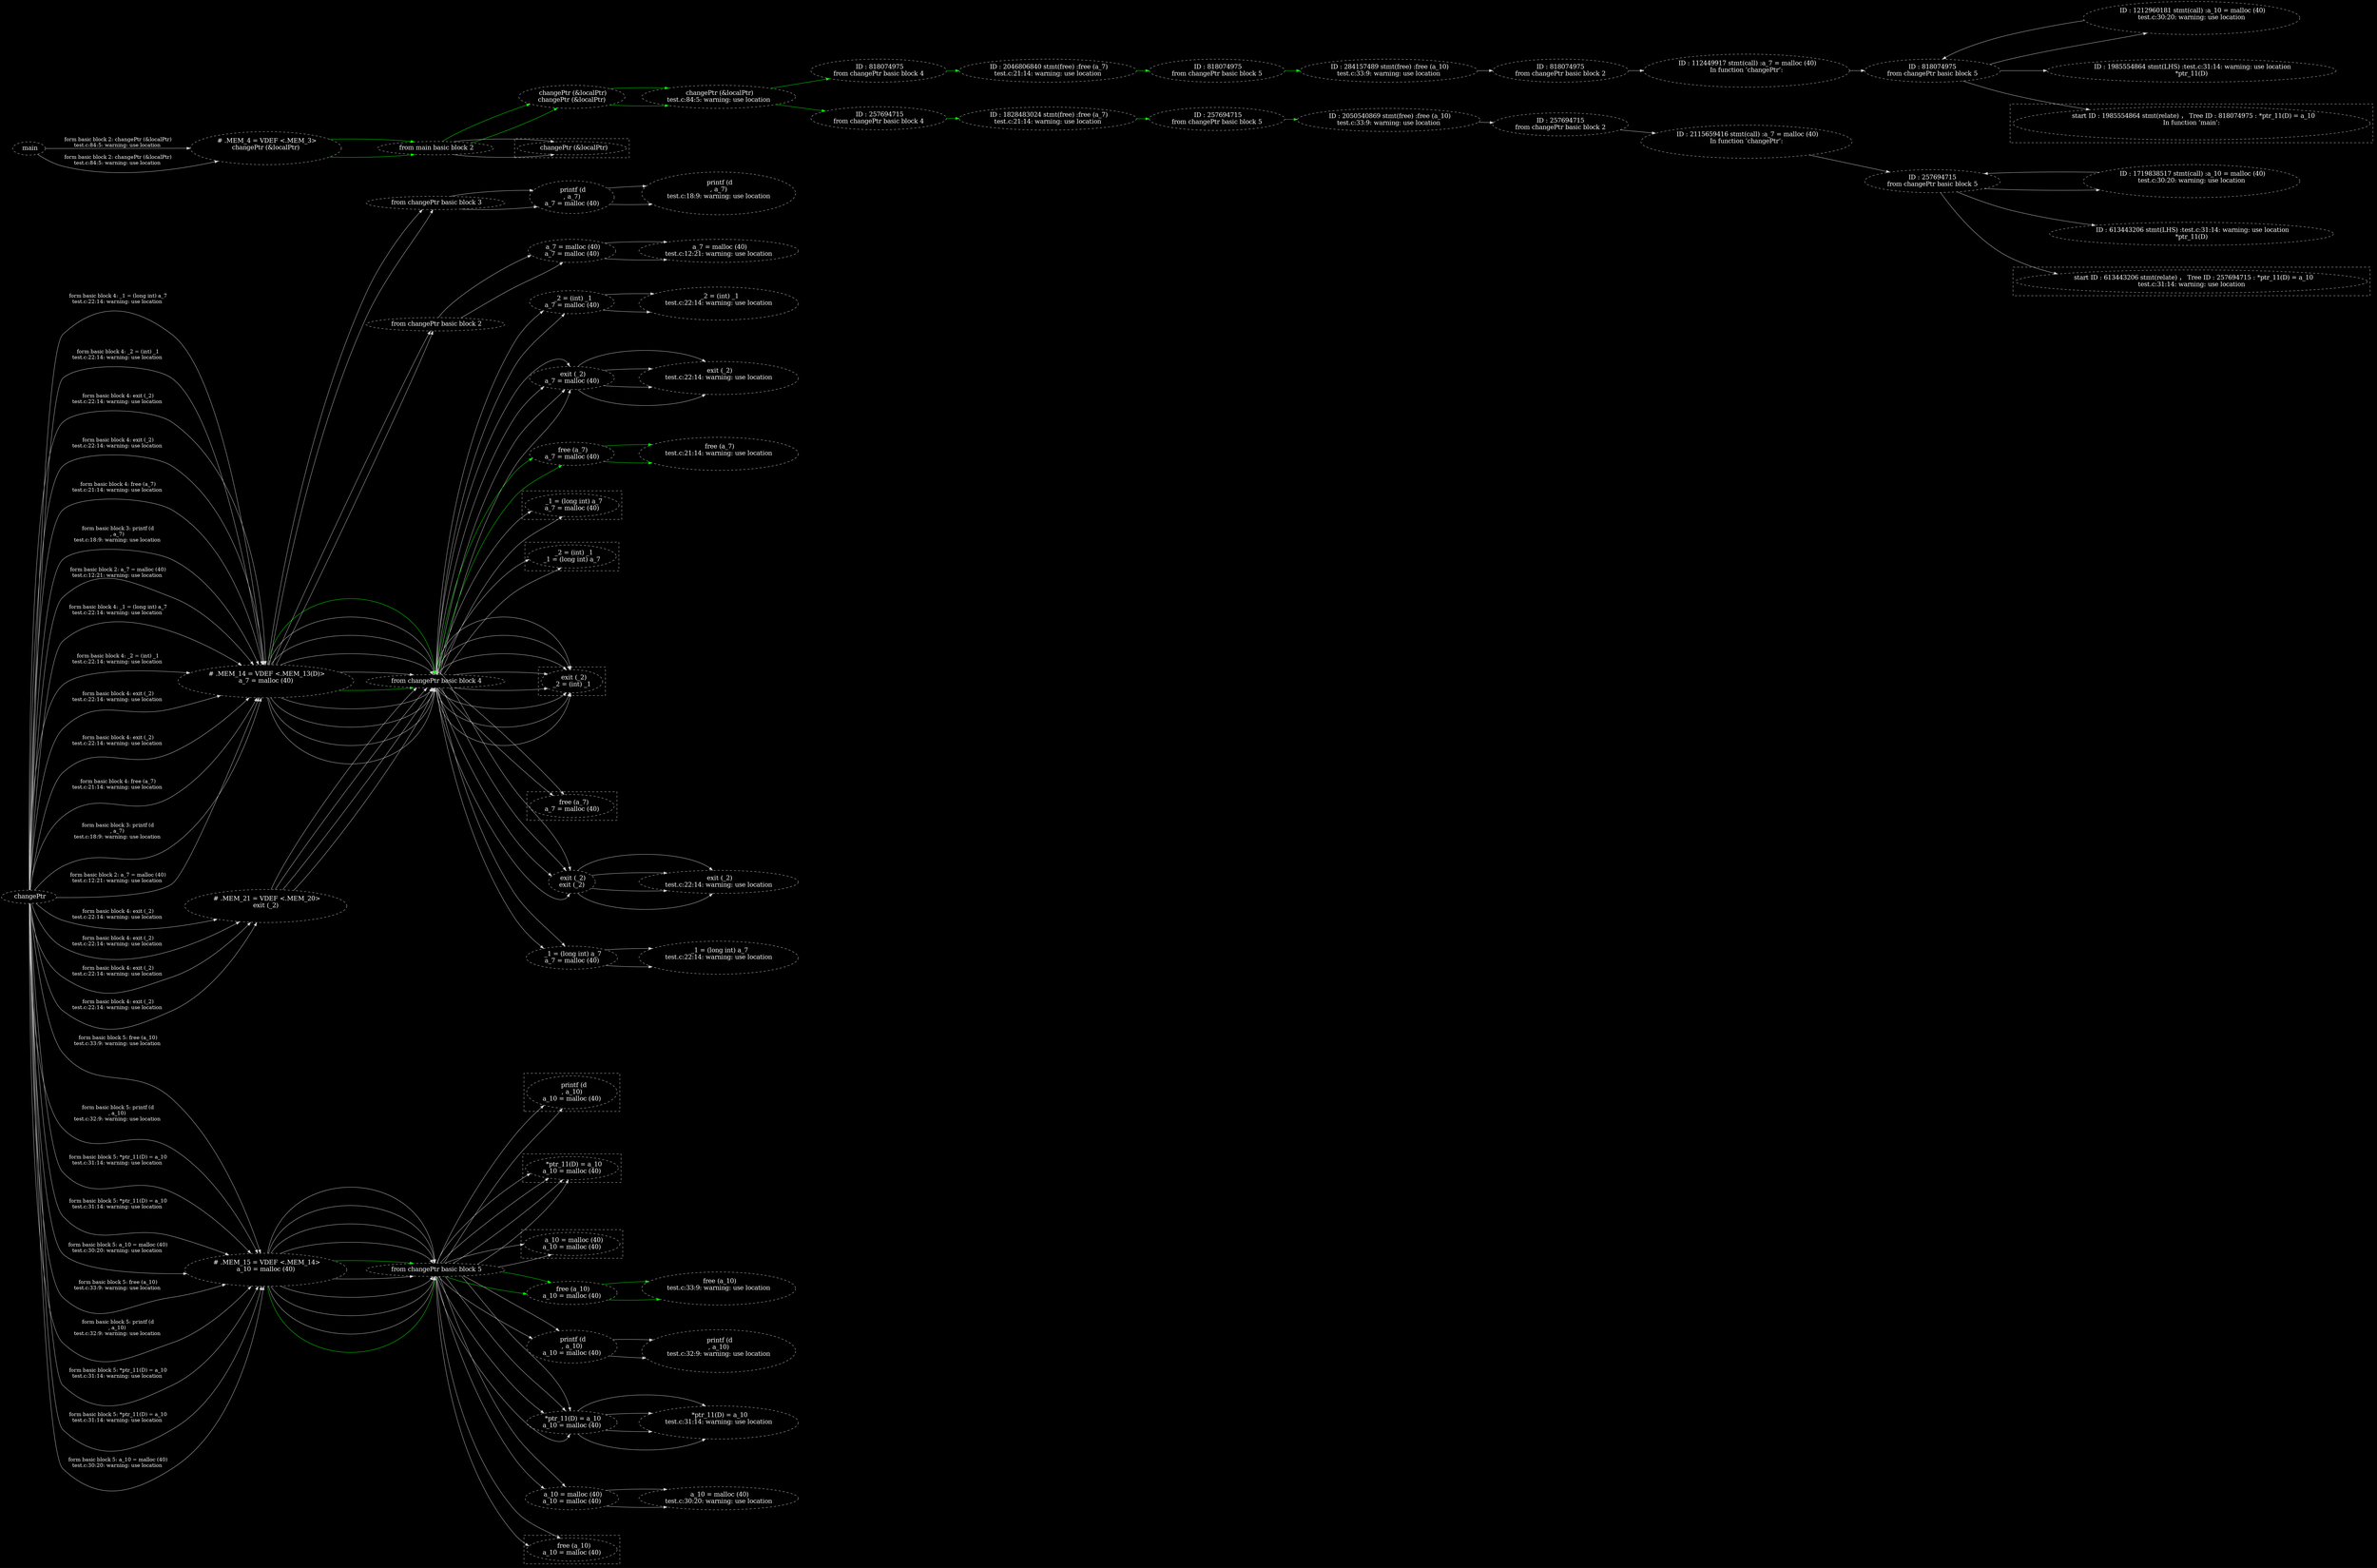 digraph {   graph [bgcolor=black];node [fillcolor=black color=lightgray     fontsize = 18 fontcolor=white  style="filled,dashed"]; edge [color=lightgray]; constraint=false ;rankdir = LR; rank=same; nodesep=1.0; 


" changePtr
"->


" # .MEM_14 = VDEF <.MEM_13(D)>
a_7 = malloc (40)

"

[fontsize = 15 fontcolor=white;label=" form basic block 4: _1 = (long int) a_7
test.c:22:14: warning: use location

" ]

" # .MEM_14 = VDEF <.MEM_13(D)>
a_7 = malloc (40)

"->

" from changePtr basic block 4"

->" _1 = (long int) a_7
a_7 = malloc (40)
"

->" _1 = (long int) a_7
test.c:22:14: warning: use location

"

" changePtr
"->


" # .MEM_14 = VDEF <.MEM_13(D)>
a_7 = malloc (40)

"

[fontsize = 15 fontcolor=white;label=" form basic block 4: _2 = (int) _1
test.c:22:14: warning: use location

" ]

" # .MEM_14 = VDEF <.MEM_13(D)>
a_7 = malloc (40)

"->

" from changePtr basic block 4"

->" _2 = (int) _1
a_7 = malloc (40)
"

->" _2 = (int) _1
test.c:22:14: warning: use location

"

" changePtr
"->


" # .MEM_14 = VDEF <.MEM_13(D)>
a_7 = malloc (40)

"

[fontsize = 15 fontcolor=white;label=" form basic block 4: exit (_2)
test.c:22:14: warning: use location

" ]

" # .MEM_14 = VDEF <.MEM_13(D)>
a_7 = malloc (40)

"->

" from changePtr basic block 4"

->" exit (_2)
a_7 = malloc (40)
"

->" exit (_2)
test.c:22:14: warning: use location

"


" changePtr
"->


" # .MEM_14 = VDEF <.MEM_13(D)>
a_7 = malloc (40)

"

[fontsize = 15 fontcolor=white;label=" form basic block 4: exit (_2)
test.c:22:14: warning: use location

" ]

" # .MEM_14 = VDEF <.MEM_13(D)>
a_7 = malloc (40)

"->

" from changePtr basic block 4"

->" exit (_2)
a_7 = malloc (40)
"

->" exit (_2)
test.c:22:14: warning: use location

"


" changePtr
"->


" # .MEM_14 = VDEF <.MEM_13(D)>
a_7 = malloc (40)

"

[fontsize = 15 fontcolor=white;label=" form basic block 4: free (a_7)
test.c:21:14: warning: use location

" ]

" # .MEM_14 = VDEF <.MEM_13(D)>
a_7 = malloc (40)

"->

" from changePtr basic block 4"

->" free (a_7)
a_7 = malloc (40)
"

->" free (a_7)
test.c:21:14: warning: use location

"

[color="green" ]


" changePtr
"->


" # .MEM_14 = VDEF <.MEM_13(D)>
a_7 = malloc (40)

"

[fontsize = 15 fontcolor=white;label=" form basic block 3: printf (d
, a_7)
test.c:18:9: warning: use location

" ]

" # .MEM_14 = VDEF <.MEM_13(D)>
a_7 = malloc (40)

"->

" from changePtr basic block 3"

->" printf (d
, a_7)
a_7 = malloc (40)
"

->" printf (d
, a_7)
test.c:18:9: warning: use location

"


" changePtr
"->


" # .MEM_14 = VDEF <.MEM_13(D)>
a_7 = malloc (40)

"

[fontsize = 15 fontcolor=white;label=" form basic block 2: a_7 = malloc (40)
test.c:12:21: warning: use location
" ]

" # .MEM_14 = VDEF <.MEM_13(D)>
a_7 = malloc (40)

"->

" from changePtr basic block 2"

->" a_7 = malloc (40)
a_7 = malloc (40)
"

->" a_7 = malloc (40)
test.c:12:21: warning: use location
"


" from changePtr basic block 4"

->subgraph cluster_1841564185 { color=lightgrey; style ="dashed";"  _1 = (long int) a_7
a_7 = malloc (40)
";}

" from changePtr basic block 4"

->subgraph cluster_412071711 { color=lightgrey; style ="dashed";"  _2 = (int) _1
_1 = (long int) a_7
";}

" from changePtr basic block 4"

->subgraph cluster_1281439748 { color=lightgrey; style ="dashed";"  exit (_2)
_2 = (int) _1
";}

" from changePtr basic block 4"

->subgraph cluster_198574511 { color=lightgrey; style ="dashed";"  exit (_2)
_2 = (int) _1
";}

" from changePtr basic block 4"

->subgraph cluster_1529167009 { color=lightgrey; style ="dashed";"  free (a_7)
a_7 = malloc (40)
";}



 




" changePtr
"->


" # .MEM_21 = VDEF <.MEM_20>
exit (_2)

"

[fontsize = 15 fontcolor=white;label=" form basic block 4: exit (_2)
test.c:22:14: warning: use location
" ]

" # .MEM_21 = VDEF <.MEM_20>
exit (_2)

"->

" from changePtr basic block 4"

->" exit (_2)
exit (_2)
"

->" exit (_2)
test.c:22:14: warning: use location
"


" changePtr
"->


" # .MEM_21 = VDEF <.MEM_20>
exit (_2)

"

[fontsize = 15 fontcolor=white;label=" form basic block 4: exit (_2)
test.c:22:14: warning: use location
" ]

" # .MEM_21 = VDEF <.MEM_20>
exit (_2)

"->

" from changePtr basic block 4"

->" exit (_2)
exit (_2)
"

->" exit (_2)
test.c:22:14: warning: use location
"


" from changePtr basic block 4"

->subgraph cluster_338327682 { color=lightgrey; style ="dashed";"  exit (_2)
_2 = (int) _1
";}

" from changePtr basic block 4"

->subgraph cluster_1276978248 { color=lightgrey; style ="dashed";"  exit (_2)
_2 = (int) _1
";}



 




" changePtr
"->


" # .MEM_15 = VDEF <.MEM_14>
a_10 = malloc (40)

"

[fontsize = 15 fontcolor=white;label=" form basic block 5: free (a_10)
test.c:33:9: warning: use location

" ]

" # .MEM_15 = VDEF <.MEM_14>
a_10 = malloc (40)

"->

" from changePtr basic block 5"

->" free (a_10)
a_10 = malloc (40)
"

->" free (a_10)
test.c:33:9: warning: use location

"

[color="green" ]


" changePtr
"->


" # .MEM_15 = VDEF <.MEM_14>
a_10 = malloc (40)

"

[fontsize = 15 fontcolor=white;label=" form basic block 5: printf (d
, a_10)
test.c:32:9: warning: use location

" ]

" # .MEM_15 = VDEF <.MEM_14>
a_10 = malloc (40)

"->

" from changePtr basic block 5"

->" printf (d
, a_10)
a_10 = malloc (40)
"

->" printf (d
, a_10)
test.c:32:9: warning: use location

"


" changePtr
"->


" # .MEM_15 = VDEF <.MEM_14>
a_10 = malloc (40)

"

[fontsize = 15 fontcolor=white;label=" form basic block 5: *ptr_11(D) = a_10
test.c:31:14: warning: use location

" ]

" # .MEM_15 = VDEF <.MEM_14>
a_10 = malloc (40)

"->

" from changePtr basic block 5"

->" *ptr_11(D) = a_10
a_10 = malloc (40)
"

->" *ptr_11(D) = a_10
test.c:31:14: warning: use location

"


" changePtr
"->


" # .MEM_15 = VDEF <.MEM_14>
a_10 = malloc (40)

"

[fontsize = 15 fontcolor=white;label=" form basic block 5: *ptr_11(D) = a_10
test.c:31:14: warning: use location

" ]

" # .MEM_15 = VDEF <.MEM_14>
a_10 = malloc (40)

"->

" from changePtr basic block 5"

->" *ptr_11(D) = a_10
a_10 = malloc (40)
"

->" *ptr_11(D) = a_10
test.c:31:14: warning: use location

"


" changePtr
"->


" # .MEM_15 = VDEF <.MEM_14>
a_10 = malloc (40)

"

[fontsize = 15 fontcolor=white;label=" form basic block 5: a_10 = malloc (40)
test.c:30:20: warning: use location
" ]

" # .MEM_15 = VDEF <.MEM_14>
a_10 = malloc (40)

"->

" from changePtr basic block 5"

->" a_10 = malloc (40)
a_10 = malloc (40)
"

->" a_10 = malloc (40)
test.c:30:20: warning: use location
"


" from changePtr basic block 5"

->subgraph cluster_1916310124 { color=lightgrey; style ="dashed";"  free (a_10)
a_10 = malloc (40)
";}

" from changePtr basic block 5"

->subgraph cluster_1228108433 { color=lightgrey; style ="dashed";"  printf (d
, a_10)
a_10 = malloc (40)
";}

" from changePtr basic block 5"

->subgraph cluster_1281483133 { color=lightgrey; style ="dashed";"  *ptr_11(D) = a_10
a_10 = malloc (40)
";}

" from changePtr basic block 5"

->subgraph cluster_681949890 { color=lightgrey; style ="dashed";"  *ptr_11(D) = a_10
a_10 = malloc (40)
";}

" from changePtr basic block 5"

->subgraph cluster_1718323178 { color=lightgrey; style ="dashed";"  a_10 = malloc (40)
a_10 = malloc (40)
";}



 




" main
"->


" # .MEM_4 = VDEF <.MEM_3>
changePtr (&localPtr)

"

[fontsize = 15 fontcolor=white;label=" form basic block 2: changePtr (&localPtr)
test.c:84:5: warning: use location
" ]

" # .MEM_4 = VDEF <.MEM_3>
changePtr (&localPtr)

"->

" from main basic block 2"

->" changePtr (&localPtr)
changePtr (&localPtr)
"

->" changePtr (&localPtr)
test.c:84:5: warning: use location
"


->" ID : 818074975
from changePtr basic block 4"->

" ID : 2046806840 stmt(free) :free (a_7)
test.c:21:14: warning: use location
"

[color="green" ]

" ID : 2046806840 stmt(free) :free (a_7)
test.c:21:14: warning: use location
"


->" ID : 818074975
from changePtr basic block 5"->

" ID : 284157489 stmt(free) :free (a_10)
test.c:33:9: warning: use location
"

[color="green" ]

" ID : 284157489 stmt(free) :free (a_10)
test.c:33:9: warning: use location
"


->"ID : 818074975
from changePtr basic block 2"->

" ID : 112449917 stmt(call) :a_7 = malloc (40)
In function ‘changePtr’:

"

->"ID : 818074975
from changePtr basic block 5"->

" ID : 1212960181 stmt(call) :a_10 = malloc (40)
test.c:30:20: warning: use location

"


->"ID : 818074975
from changePtr basic block 5"->


" ID : 1985554864 stmt(LHS) :test.c:31:14: warning: use location
*ptr_11(D)
"


" main
"->


" # .MEM_4 = VDEF <.MEM_3>
changePtr (&localPtr)

"

[fontsize = 15 fontcolor=white;label=" form basic block 2: changePtr (&localPtr)
test.c:84:5: warning: use location
" ]

" # .MEM_4 = VDEF <.MEM_3>
changePtr (&localPtr)

"->

" from main basic block 2"

->" changePtr (&localPtr)
changePtr (&localPtr)
"

->" changePtr (&localPtr)
test.c:84:5: warning: use location
"


->" ID : 257694715
from changePtr basic block 4"->

" ID : 1828483024 stmt(free) :free (a_7)
test.c:21:14: warning: use location
"

[color="green" ]

" ID : 1828483024 stmt(free) :free (a_7)
test.c:21:14: warning: use location
"


->" ID : 257694715
from changePtr basic block 5"->

" ID : 2050540869 stmt(free) :free (a_10)
test.c:33:9: warning: use location
"

[color="green" ]

" ID : 2050540869 stmt(free) :free (a_10)
test.c:33:9: warning: use location
"


->"ID : 257694715
from changePtr basic block 2"->

" ID : 2115659416 stmt(call) :a_7 = malloc (40)
In function ‘changePtr’:

"

->"ID : 257694715
from changePtr basic block 5"->

" ID : 1719838517 stmt(call) :a_10 = malloc (40)
test.c:30:20: warning: use location

"


->"ID : 257694715
from changePtr basic block 5"->


" ID : 613443206 stmt(LHS) :test.c:31:14: warning: use location
*ptr_11(D)
"


" from main basic block 2"

->subgraph cluster_798471252 { color=lightgrey; style ="dashed";"  changePtr (&localPtr)
";}

" from main basic block 2"

->subgraph cluster_2100819071 { color=lightgrey; style ="dashed";"  changePtr (&localPtr)
";}

"ID : 818074975
from changePtr basic block 5"->

subgraph cluster_510700903 { color=lightgrey; style ="dashed";"  start ID : 1985554864 stmt(relate) ， Tree ID : 818074975 : *ptr_11(D) = a_10
In function ‘main’:

";}

"ID : 257694715
from changePtr basic block 5"->

subgraph cluster_711838935 { color=lightgrey; style ="dashed";"  start ID : 613443206 stmt(relate) ， Tree ID : 257694715 : *ptr_11(D) = a_10
test.c:31:14: warning: use location
";}



 




" changePtr
"->


" # .MEM_14 = VDEF <.MEM_13(D)>
a_7 = malloc (40)

"

[fontsize = 15 fontcolor=white;label=" form basic block 4: _1 = (long int) a_7
test.c:22:14: warning: use location

" ]

" # .MEM_14 = VDEF <.MEM_13(D)>
a_7 = malloc (40)

"->

" from changePtr basic block 4"

->" _1 = (long int) a_7
a_7 = malloc (40)
"

->" _1 = (long int) a_7
test.c:22:14: warning: use location

"

" changePtr
"->


" # .MEM_14 = VDEF <.MEM_13(D)>
a_7 = malloc (40)

"

[fontsize = 15 fontcolor=white;label=" form basic block 4: _2 = (int) _1
test.c:22:14: warning: use location

" ]

" # .MEM_14 = VDEF <.MEM_13(D)>
a_7 = malloc (40)

"->

" from changePtr basic block 4"

->" _2 = (int) _1
a_7 = malloc (40)
"

->" _2 = (int) _1
test.c:22:14: warning: use location

"

" changePtr
"->


" # .MEM_14 = VDEF <.MEM_13(D)>
a_7 = malloc (40)

"

[fontsize = 15 fontcolor=white;label=" form basic block 4: exit (_2)
test.c:22:14: warning: use location

" ]

" # .MEM_14 = VDEF <.MEM_13(D)>
a_7 = malloc (40)

"->

" from changePtr basic block 4"

->" exit (_2)
a_7 = malloc (40)
"

->" exit (_2)
test.c:22:14: warning: use location

"


" changePtr
"->


" # .MEM_14 = VDEF <.MEM_13(D)>
a_7 = malloc (40)

"

[fontsize = 15 fontcolor=white;label=" form basic block 4: exit (_2)
test.c:22:14: warning: use location

" ]

" # .MEM_14 = VDEF <.MEM_13(D)>
a_7 = malloc (40)

"->

" from changePtr basic block 4"

->" exit (_2)
a_7 = malloc (40)
"

->" exit (_2)
test.c:22:14: warning: use location

"


" changePtr
"->


" # .MEM_14 = VDEF <.MEM_13(D)>
a_7 = malloc (40)

"

[fontsize = 15 fontcolor=white;label=" form basic block 4: free (a_7)
test.c:21:14: warning: use location

" ]

" # .MEM_14 = VDEF <.MEM_13(D)>
a_7 = malloc (40)

"->

" from changePtr basic block 4"

->" free (a_7)
a_7 = malloc (40)
"

->" free (a_7)
test.c:21:14: warning: use location

"

[color="green" ]


" changePtr
"->


" # .MEM_14 = VDEF <.MEM_13(D)>
a_7 = malloc (40)

"

[fontsize = 15 fontcolor=white;label=" form basic block 3: printf (d
, a_7)
test.c:18:9: warning: use location

" ]

" # .MEM_14 = VDEF <.MEM_13(D)>
a_7 = malloc (40)

"->

" from changePtr basic block 3"

->" printf (d
, a_7)
a_7 = malloc (40)
"

->" printf (d
, a_7)
test.c:18:9: warning: use location

"


" changePtr
"->


" # .MEM_14 = VDEF <.MEM_13(D)>
a_7 = malloc (40)

"

[fontsize = 15 fontcolor=white;label=" form basic block 2: a_7 = malloc (40)
test.c:12:21: warning: use location
" ]

" # .MEM_14 = VDEF <.MEM_13(D)>
a_7 = malloc (40)

"->

" from changePtr basic block 2"

->" a_7 = malloc (40)
a_7 = malloc (40)
"

->" a_7 = malloc (40)
test.c:12:21: warning: use location
"


" from changePtr basic block 4"

->subgraph cluster_890780424 { color=lightgrey; style ="dashed";"  _1 = (long int) a_7
a_7 = malloc (40)
";}

" from changePtr basic block 4"

->subgraph cluster_1661980982 { color=lightgrey; style ="dashed";"  _2 = (int) _1
_1 = (long int) a_7
";}

" from changePtr basic block 4"

->subgraph cluster_1051355345 { color=lightgrey; style ="dashed";"  exit (_2)
_2 = (int) _1
";}

" from changePtr basic block 4"

->subgraph cluster_584860961 { color=lightgrey; style ="dashed";"  exit (_2)
_2 = (int) _1
";}

" from changePtr basic block 4"

->subgraph cluster_2074052693 { color=lightgrey; style ="dashed";"  free (a_7)
a_7 = malloc (40)
";}



 




" changePtr
"->


" # .MEM_21 = VDEF <.MEM_20>
exit (_2)

"

[fontsize = 15 fontcolor=white;label=" form basic block 4: exit (_2)
test.c:22:14: warning: use location
" ]

" # .MEM_21 = VDEF <.MEM_20>
exit (_2)

"->

" from changePtr basic block 4"

->" exit (_2)
exit (_2)
"

->" exit (_2)
test.c:22:14: warning: use location
"


" changePtr
"->


" # .MEM_21 = VDEF <.MEM_20>
exit (_2)

"

[fontsize = 15 fontcolor=white;label=" form basic block 4: exit (_2)
test.c:22:14: warning: use location
" ]

" # .MEM_21 = VDEF <.MEM_20>
exit (_2)

"->

" from changePtr basic block 4"

->" exit (_2)
exit (_2)
"

->" exit (_2)
test.c:22:14: warning: use location
"


" from changePtr basic block 4"

->subgraph cluster_185311446 { color=lightgrey; style ="dashed";"  exit (_2)
_2 = (int) _1
";}

" from changePtr basic block 4"

->subgraph cluster_783435472 { color=lightgrey; style ="dashed";"  exit (_2)
_2 = (int) _1
";}



 




" changePtr
"->


" # .MEM_15 = VDEF <.MEM_14>
a_10 = malloc (40)

"

[fontsize = 15 fontcolor=white;label=" form basic block 5: free (a_10)
test.c:33:9: warning: use location

" ]

" # .MEM_15 = VDEF <.MEM_14>
a_10 = malloc (40)

"->

" from changePtr basic block 5"

->" free (a_10)
a_10 = malloc (40)
"

->" free (a_10)
test.c:33:9: warning: use location

"

[color="green" ]


" changePtr
"->


" # .MEM_15 = VDEF <.MEM_14>
a_10 = malloc (40)

"

[fontsize = 15 fontcolor=white;label=" form basic block 5: printf (d
, a_10)
test.c:32:9: warning: use location

" ]

" # .MEM_15 = VDEF <.MEM_14>
a_10 = malloc (40)

"->

" from changePtr basic block 5"

->" printf (d
, a_10)
a_10 = malloc (40)
"

->" printf (d
, a_10)
test.c:32:9: warning: use location

"


" changePtr
"->


" # .MEM_15 = VDEF <.MEM_14>
a_10 = malloc (40)

"

[fontsize = 15 fontcolor=white;label=" form basic block 5: *ptr_11(D) = a_10
test.c:31:14: warning: use location

" ]

" # .MEM_15 = VDEF <.MEM_14>
a_10 = malloc (40)

"->

" from changePtr basic block 5"

->" *ptr_11(D) = a_10
a_10 = malloc (40)
"

->" *ptr_11(D) = a_10
test.c:31:14: warning: use location

"


" changePtr
"->


" # .MEM_15 = VDEF <.MEM_14>
a_10 = malloc (40)

"

[fontsize = 15 fontcolor=white;label=" form basic block 5: *ptr_11(D) = a_10
test.c:31:14: warning: use location

" ]

" # .MEM_15 = VDEF <.MEM_14>
a_10 = malloc (40)

"->

" from changePtr basic block 5"

->" *ptr_11(D) = a_10
a_10 = malloc (40)
"

->" *ptr_11(D) = a_10
test.c:31:14: warning: use location

"


" changePtr
"->


" # .MEM_15 = VDEF <.MEM_14>
a_10 = malloc (40)

"

[fontsize = 15 fontcolor=white;label=" form basic block 5: a_10 = malloc (40)
test.c:30:20: warning: use location
" ]

" # .MEM_15 = VDEF <.MEM_14>
a_10 = malloc (40)

"->

" from changePtr basic block 5"

->" a_10 = malloc (40)
a_10 = malloc (40)
"

->" a_10 = malloc (40)
test.c:30:20: warning: use location
"


" from changePtr basic block 5"

->subgraph cluster_1455736054 { color=lightgrey; style ="dashed";"  free (a_10)
a_10 = malloc (40)
";}

" from changePtr basic block 5"

->subgraph cluster_523639128 { color=lightgrey; style ="dashed";"  printf (d
, a_10)
a_10 = malloc (40)
";}

" from changePtr basic block 5"

->subgraph cluster_2060413720 { color=lightgrey; style ="dashed";"  *ptr_11(D) = a_10
a_10 = malloc (40)
";}

" from changePtr basic block 5"

->subgraph cluster_1224562531 { color=lightgrey; style ="dashed";"  *ptr_11(D) = a_10
a_10 = malloc (40)
";}

" from changePtr basic block 5"

->subgraph cluster_1751747561 { color=lightgrey; style ="dashed";"  a_10 = malloc (40)
a_10 = malloc (40)
";}



  }
